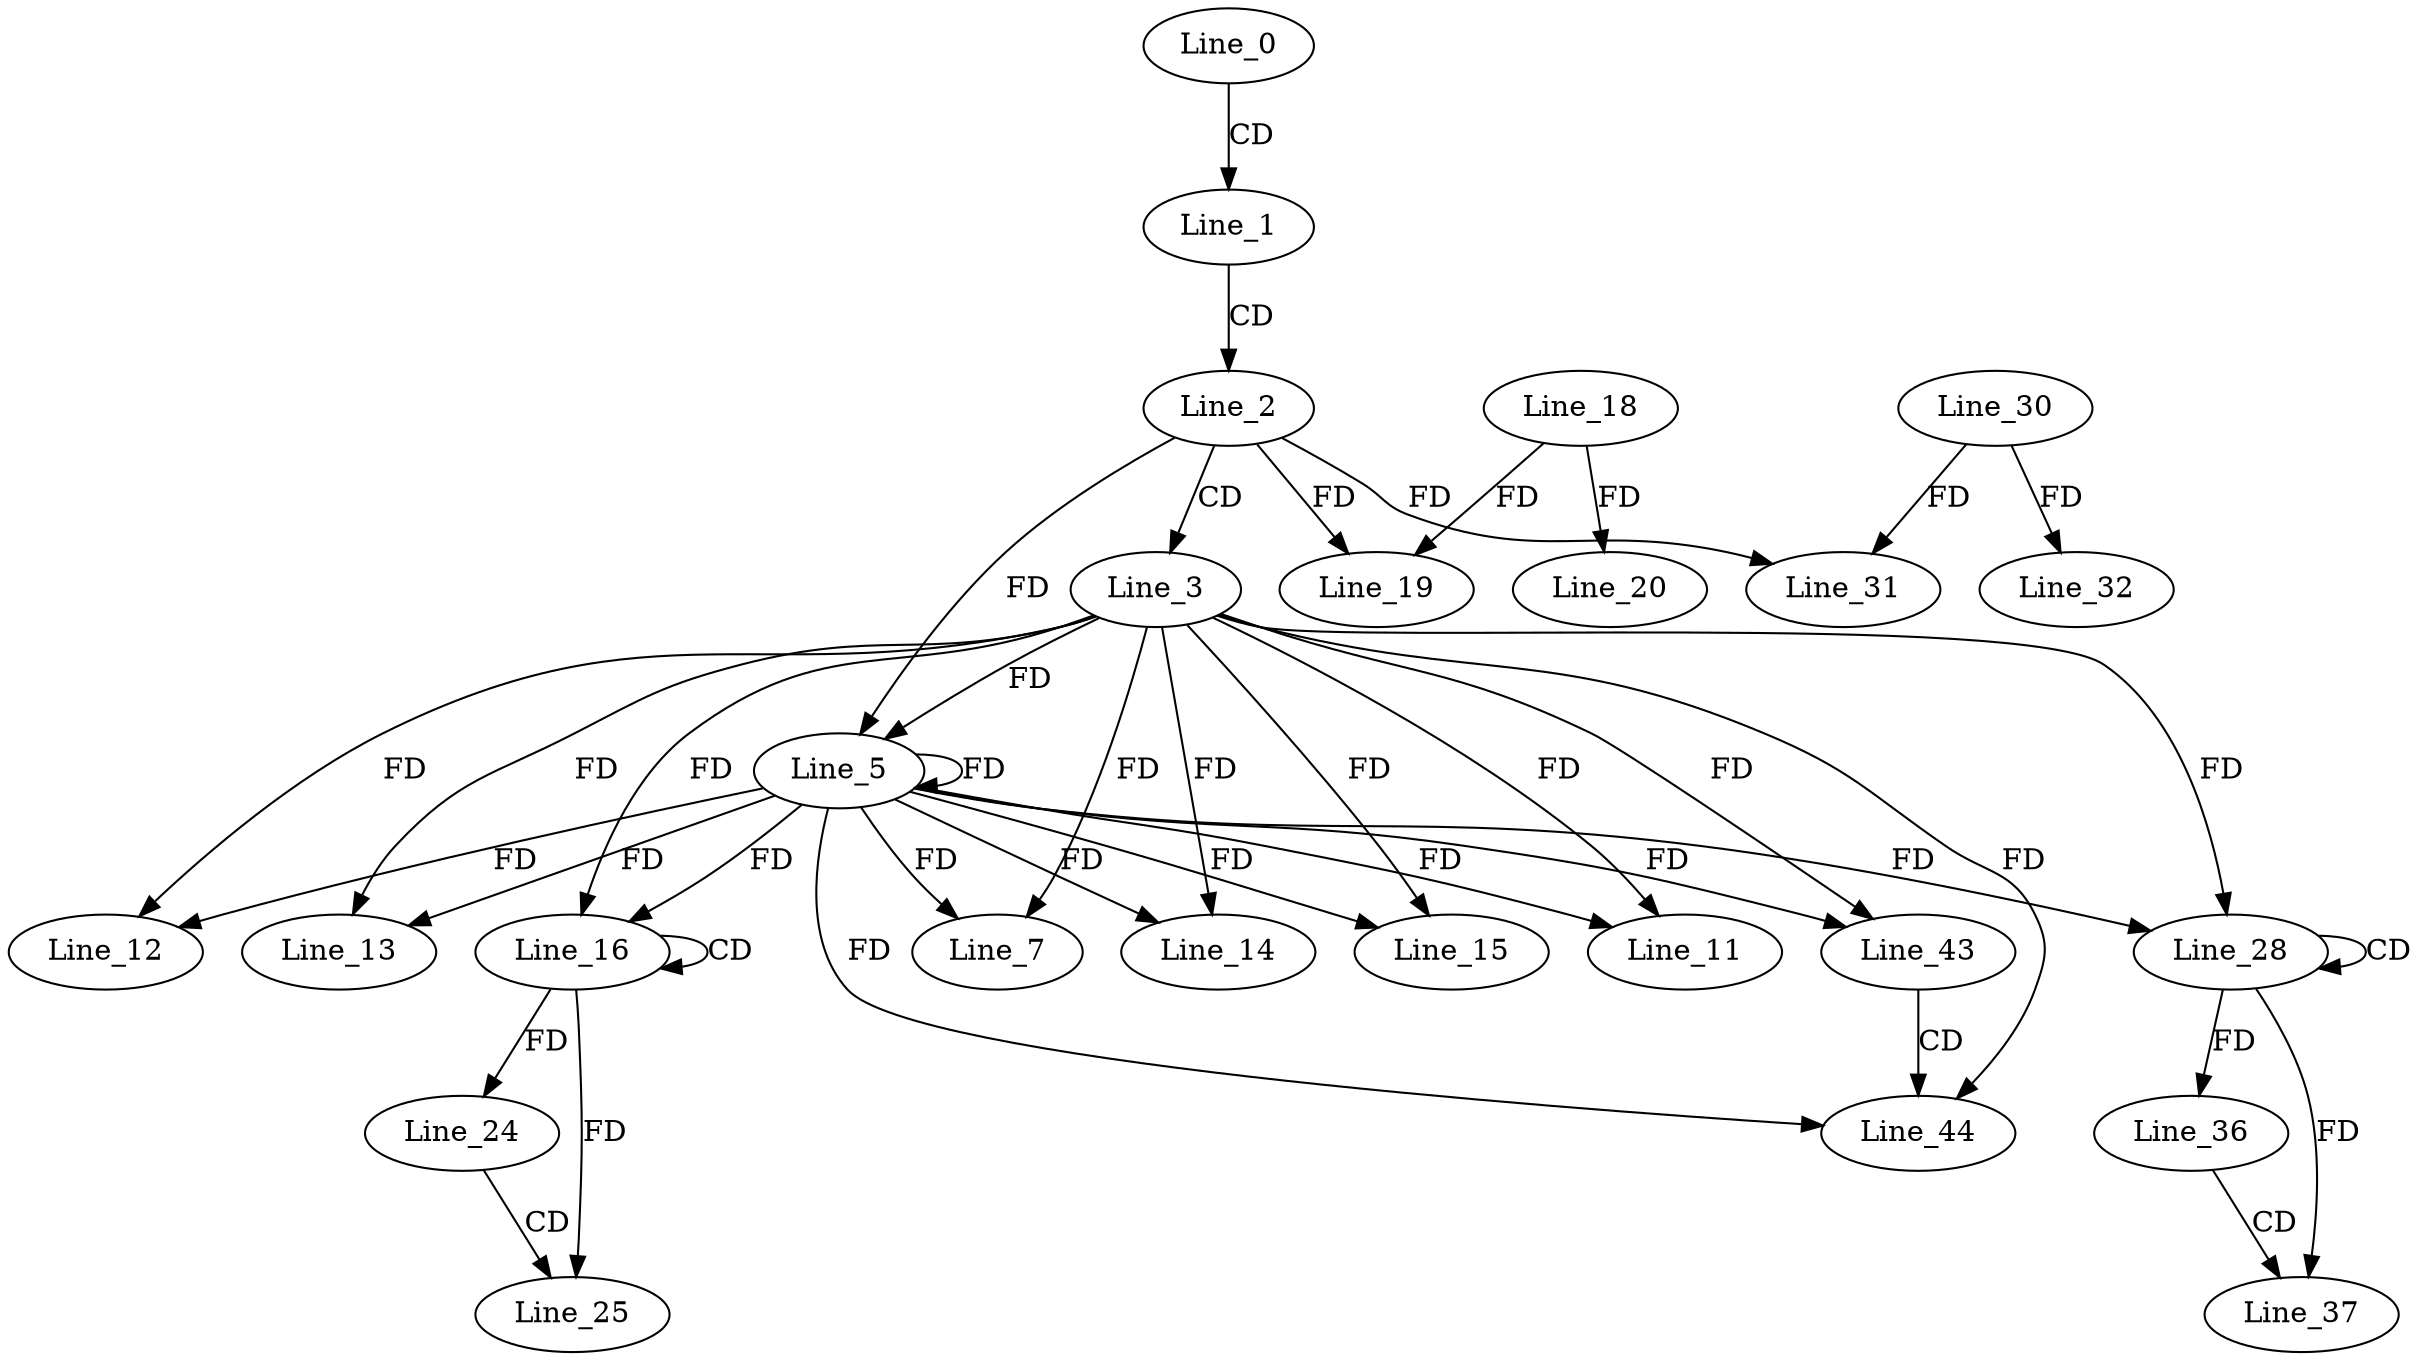 digraph G {
  Line_0;
  Line_1;
  Line_2;
  Line_3;
  Line_5;
  Line_5;
  Line_7;
  Line_11;
  Line_12;
  Line_13;
  Line_14;
  Line_15;
  Line_16;
  Line_16;
  Line_19;
  Line_18;
  Line_20;
  Line_24;
  Line_25;
  Line_28;
  Line_28;
  Line_30;
  Line_31;
  Line_32;
  Line_36;
  Line_37;
  Line_43;
  Line_44;
  Line_0 -> Line_1 [ label="CD" ];
  Line_1 -> Line_2 [ label="CD" ];
  Line_2 -> Line_3 [ label="CD" ];
  Line_3 -> Line_5 [ label="FD" ];
  Line_5 -> Line_5 [ label="FD" ];
  Line_2 -> Line_5 [ label="FD" ];
  Line_3 -> Line_7 [ label="FD" ];
  Line_5 -> Line_7 [ label="FD" ];
  Line_3 -> Line_11 [ label="FD" ];
  Line_5 -> Line_11 [ label="FD" ];
  Line_3 -> Line_12 [ label="FD" ];
  Line_5 -> Line_12 [ label="FD" ];
  Line_3 -> Line_13 [ label="FD" ];
  Line_5 -> Line_13 [ label="FD" ];
  Line_3 -> Line_14 [ label="FD" ];
  Line_5 -> Line_14 [ label="FD" ];
  Line_3 -> Line_15 [ label="FD" ];
  Line_5 -> Line_15 [ label="FD" ];
  Line_16 -> Line_16 [ label="CD" ];
  Line_3 -> Line_16 [ label="FD" ];
  Line_5 -> Line_16 [ label="FD" ];
  Line_2 -> Line_19 [ label="FD" ];
  Line_18 -> Line_19 [ label="FD" ];
  Line_18 -> Line_20 [ label="FD" ];
  Line_16 -> Line_24 [ label="FD" ];
  Line_24 -> Line_25 [ label="CD" ];
  Line_16 -> Line_25 [ label="FD" ];
  Line_28 -> Line_28 [ label="CD" ];
  Line_3 -> Line_28 [ label="FD" ];
  Line_5 -> Line_28 [ label="FD" ];
  Line_30 -> Line_31 [ label="FD" ];
  Line_2 -> Line_31 [ label="FD" ];
  Line_30 -> Line_32 [ label="FD" ];
  Line_28 -> Line_36 [ label="FD" ];
  Line_36 -> Line_37 [ label="CD" ];
  Line_28 -> Line_37 [ label="FD" ];
  Line_3 -> Line_43 [ label="FD" ];
  Line_5 -> Line_43 [ label="FD" ];
  Line_43 -> Line_44 [ label="CD" ];
  Line_3 -> Line_44 [ label="FD" ];
  Line_5 -> Line_44 [ label="FD" ];
}
